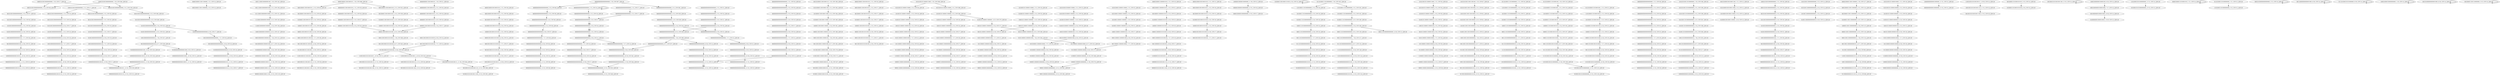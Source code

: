 digraph G {
    "01010010000000000000_4-24_COV:17_LEN:20" -> "10100100000000000001_5-25_COV:16_LEN:20";
    "00001000011001100000_1-21_COV:14_LEN:20" -> "00010000110011000000_2-22_COV:14_LEN:20";
    "00010000000100000100_7-26_COV:152_LEN:20" -> "00100000001000001000_8-27_COV:154_LEN:20";
    "00110010001011001001_8-28_COV:34_LEN:20" -> "01100100010110010011_9-29_COV:31_LEN:20";
    "00000000000000000000_2-22_COV:40_LEN:20" -> "00000000000000000000_3-23_COV:39_LEN:20";
    "00111000100000001000_2-21_COV:136_LEN:20" -> "01110001000000010000_3-22_COV:131_LEN:20";
    "00001100100011000010_6-25_COV:188_LEN:20" -> "00011001000110000100_7-26_COV:185_LEN:20";
    "10000110010010101001_5-25_COV:15_LEN:20" -> "00001100100101010010_6-26_COV:16_LEN:20";
    "10000110010001100001_5-24_COV:181_LEN:20" -> "00001100100011000010_6-25_COV:188_LEN:20";
    "00000000000000000000_6-26_COV:15_LEN:20" -> "00000000000000000000_7-27_COV:14_LEN:20";
    "10101001011000011000_1-20_COV:298_LEN:20" -> "01010010110000110000_2-21_COV:288_LEN:20";
    "10101001011000011000_1-20_COV:298_LEN:20" -> "01010010110000110000_2-22_COV:26_LEN:20";
    "00001000011000001010_1-21_COV:19_LEN:20" -> "00010000110000010101_2-22_COV:21_LEN:20";
    "00100001001000101010_3-23_COV:15_LEN:20" -> "01000010010001010100_4-24_COV:16_LEN:20";
    "00000100000100000000_12-31_COV:16_LEN:20" -> "00001000001000000000_13-32_COV:17_LEN:20";
    "01001000000000000010_6-26_COV:18_LEN:20" -> "10010000000000000100_7-27_COV:17_LEN:20";
    "01010010110000110000_2-21_COV:288_LEN:20" -> "10100101100001100000_3-22_COV:284_LEN:20";
    "01000011001000110100_4-24_COV:14_LEN:20" -> "01000011001000110100_4-24_COV:14_LEN:20";
    "00101100001100000100_6-25_COV:269_LEN:20" -> "01011000011000001000_7-26_COV:264_LEN:20";
    "00101001000000000000_3-23_COV:20_LEN:20" -> "01010010000000000000_4-24_COV:19_LEN:20";
    "10100100000000000000_5-24_COV:252_LEN:20" -> "01001000000000000001_6-25_COV:252_LEN:20";
    "10100100000000000000_5-24_COV:252_LEN:20" -> "01001000000000000000_6-26_COV:17_LEN:20";
    "10001110100000000000_5-25_COV:14_LEN:20" -> "00011101000000000001_6-26_COV:16_LEN:20";
    "01010000110010001100_2-21_COV:185_LEN:20" -> "10100001100100011000_3-22_COV:184_LEN:20";
    "01011000011000010000_7-27_COV:34_LEN:20" -> "10110000110000100000_8-28_COV:39_LEN:20";
    "00001010010000000000_1-20_COV:17_LEN:20" -> "00010100100000000000_2-21_COV:258_LEN:20";
    "00001010010000000000_1-20_COV:17_LEN:20" -> "00010100100000000000_2-22_COV:38_LEN:20";
    "00000000000000000000_4-23_COV:359_LEN:20" -> "00000000000000000000_5-24_COV:354_LEN:20";
    "10011001100100000000_7-26_COV:52_LEN:20" -> "00110011001000000000_8-27_COV:52_LEN:20";
    "00000000000000000000_8-28_COV:17_LEN:20" -> "00000000000000000000_9-29_COV:16_LEN:20";
    "00011101000000000001_6-26_COV:22_LEN:20" -> "00111010000000000010_7-27_COV:22_LEN:20";
    "10000000000000010010_10-29_COV:226_LEN:20" -> "00000000000000100101_11-30_COV:232_LEN:20";
    "01001000000000000010_6-26_COV:19_LEN:20" -> "10010000000000000100_7-27_COV:19_LEN:20";
    "10100010010100000000_12-31_COV:123_LEN:20" -> "01000100101000000000_13-32_COV:118_LEN:20";
    "00000000000000000000_2-22_COV:37_LEN:20" -> "00000000000000000000_3-23_COV:34_LEN:20";
    "00101100001100001000_6-26_COV:22_LEN:20" -> "01011000011000010000_7-27_COV:22_LEN:20";
    "10000110000000000000_11-31_COV:25_LEN:20" -> "00001100000000000000_12-32_COV:24_LEN:20";
    "00000000110010001010_1-21_COV:29_LEN:20" -> "00000001100100010101_2-22_COV:26_LEN:20";
    "01001101000000000001_6-25_COV:206_LEN:20" -> "10011010000000000010_7-26_COV:203_LEN:20";
    "00000000000000000000_3-23_COV:39_LEN:20" -> "00000000000000000000_4-24_COV:38_LEN:20";
    "00000000000000000000_3-22_COV:359_LEN:20" -> "00000000000000000000_4-23_COV:359_LEN:20";
    "00000000000000000000_9-29_COV:15_LEN:20" -> "00000000000000000000_10-30_COV:15_LEN:20";
    "11101000000000000101_9-28_COV:149_LEN:20" -> "11010000000000001010_10-29_COV:154_LEN:20";
    "00100100010101001001_8-28_COV:26_LEN:20" -> "01001000101010010011_9-29_COV:27_LEN:20";
    "00000000000000000000_10-30_COV:15_LEN:20" -> "00000000000000000000_11-31_COV:15_LEN:20";
    "01000000000000010010_9-29_COV:35_LEN:20" -> "10000000000000100101_10-30_COV:32_LEN:20";
    "01010010000000000000_4-23_COV:260_LEN:20" -> "10100100000000000000_5-24_COV:252_LEN:20";
    "10010001010100100110_11-31_COV:16_LEN:20" -> "00100010101001001100_12-32_COV:15_LEN:20";
    "01000111010000000000_4-24_COV:23_LEN:20" -> "10001110100000000000_5-25_COV:23_LEN:20";
    "00110000110000010000_7-27_COV:19_LEN:20" -> "01100001100000100000_9-28_COV:271_LEN:20";
    "10000000000000000101_10-30_COV:16_LEN:20" -> "00000000000000001011_11-31_COV:15_LEN:20";
    "10100110011001000000_5-24_COV:59_LEN:20" -> "01001100110010000000_6-25_COV:52_LEN:20";
    "01010000100100011000_2-22_COV:15_LEN:20" -> "10100001001000110000_3-23_COV:14_LEN:20";
    "00001100100010110010_6-26_COV:39_LEN:20" -> "00011001000101100100_7-27_COV:38_LEN:20";
    "01100100010110010011_9-29_COV:31_LEN:20" -> "11001000101100100111_10-30_COV:29_LEN:20";
    "10100001001000110000_3-23_COV:14_LEN:20" -> "01000010010001100001_4-24_COV:14_LEN:20";
    "00000000000000000000_5-24_COV:354_LEN:20" -> "00000000000000000000_6-25_COV:356_LEN:20";
    "00000000000000000000_5-24_COV:354_LEN:20" -> "00000000000000000000_6-26_COV:22_LEN:20";
    "10101010011001100100_1-20_COV:67_LEN:20" -> "01010100110011001000_2-21_COV:61_LEN:20";
    "01010010000000000000_4-24_COV:29_LEN:20" -> "10100100000000000001_5-25_COV:28_LEN:20";
    "00000000000000000000_4-24_COV:38_LEN:20" -> "00000000000000000000_5-25_COV:36_LEN:20";
    "10000100100010101001_5-25_COV:16_LEN:20" -> "00001001000101010010_6-26_COV:17_LEN:20";
    "00000000000000000000_10-30_COV:22_LEN:20" -> "00000000000000000000_11-31_COV:22_LEN:20";
    "00011101000000000000_6-25_COV:159_LEN:20" -> "00111010000000000001_7-26_COV:157_LEN:20";
    "01001011000011000001_4-23_COV:270_LEN:20" -> "10010110000110000010_5-24_COV:271_LEN:20";
    "00000000000000000000_8-28_COV:22_LEN:20" -> "00000000000000000000_9-29_COV:23_LEN:20";
    "11001000101100100111_10-30_COV:29_LEN:20" -> "10010001011001001110_11-31_COV:28_LEN:20";
    "00010100100000000000_2-22_COV:16_LEN:20" -> "00101001000000000000_3-23_COV:16_LEN:20";
    "11000011000001000000_10-29_COV:268_LEN:20" -> "10000110000010000000_11-30_COV:274_LEN:20";
    "10100001100000100000_8-28_COV:28_LEN:20" -> "01000011000001000000_9-29_COV:30_LEN:20";
    "10010000000000000100_7-27_COV:30_LEN:20" -> "00100000000000001001_8-28_COV:28_LEN:20";
    "10100110000000000001_5-25_COV:14_LEN:20" -> "01001100000000000010_6-26_COV:14_LEN:20";
    "10100000000000010101_11-30_COV:149_LEN:20" -> "01000000000000101010_12-31_COV:159_LEN:20";
    "00000000110010001010_2-21_COV:20_LEN:20" -> "00000001100100010101_3-22_COV:18_LEN:20";
    "00000000000000000000_1-21_COV:36_LEN:20" -> "00000000000000000000_2-22_COV:37_LEN:20";
    "10011000000000101101_11-30_COV:99_LEN:20" -> "00110000000001011011_12-31_COV:99_LEN:20";
    "01110001000000010000_3-22_COV:131_LEN:20" -> "11100010000000100000_4-23_COV:130_LEN:20";
    "00000000000000000000_10-30_COV:35_LEN:20" -> "00000000000000000000_11-31_COV:36_LEN:20";
    "00000000000000000000_1-21_COV:14_LEN:20" -> "00000000000000000000_2-22_COV:16_LEN:20";
    "01000010010001010100_4-24_COV:16_LEN:20" -> "10000100100010101001_5-25_COV:16_LEN:20";
    "00000001000001000111_11-30_COV:124_LEN:20" -> "00000010000010001110_12-31_COV:123_LEN:20";
    "00000000000001001011_11-31_COV:15_LEN:20" -> "00000000000010010110_12-32_COV:14_LEN:20";
    "00001101000100101000_6-26_COV:19_LEN:20" -> "00011010001001010000_7-27_COV:20_LEN:20";
    "01010100110011001000_2-21_COV:61_LEN:20" -> "10101001100110010000_3-22_COV:61_LEN:20";
    "10110000100000100000_8-28_COV:18_LEN:20" -> "01100001000001000000_9-29_COV:19_LEN:20";
    "01000011001000101010_4-23_COV:329_LEN:20" -> "10000110010001010100_5-24_COV:325_LEN:20";
    "10100101100001100000_3-22_COV:284_LEN:20" -> "01001011000011000001_4-23_COV:270_LEN:20";
    "10100101100001100000_3-22_COV:284_LEN:20" -> "01001011000011000000_4-24_COV:26_LEN:20";
    "00000000000000000000_8-28_COV:32_LEN:20" -> "00000000000000000000_9-29_COV:30_LEN:20";
    "01100100010101001001_9-28_COV:332_LEN:20" -> "11001000101010010011_10-30_COV:15_LEN:20";
    "01100100010101001001_9-28_COV:332_LEN:20" -> "11001000101010010011_10-29_COV:310_LEN:20";
    "00110010001010100100_8-27_COV:343_LEN:20" -> "01100100010101001001_9-28_COV:332_LEN:20";
    "01100001100000000000_9-29_COV:30_LEN:20" -> "11000011000000000000_10-30_COV:27_LEN:20";
    "00000000000000000000_2-22_COV:17_LEN:20" -> "00000000000000000000_3-23_COV:17_LEN:20";
    "10000000000001000000_11-31_COV:15_LEN:20" -> "00000000000010000000_12-32_COV:15_LEN:20";
    "00000000000000000000_5-25_COV:14_LEN:20" -> "00000000000000000000_6-26_COV:15_LEN:20";
    "11001001010100100111_10-30_COV:14_LEN:20" -> "10010010101001001110_11-31_COV:14_LEN:20";
    "00000000000000000000_9-29_COV:34_LEN:20" -> "00000000000000000000_10-30_COV:35_LEN:20";
    "00100001101000101010_3-23_COV:14_LEN:20" -> "01000011010001010100_4-24_COV:14_LEN:20";
    "10010110000110000100_5-25_COV:18_LEN:20" -> "00101100001100001000_6-26_COV:22_LEN:20";
    "01000000000000010010_9-29_COV:17_LEN:20" -> "10000000000000100101_10-30_COV:17_LEN:20";
    "00000000000000000000_9-29_COV:30_LEN:20" -> "00000000000000000000_10-30_COV:30_LEN:20";
    "00000000000000000000_1-21_COV:20_LEN:20" -> "00000000000000000000_2-22_COV:20_LEN:20";
    "00100010101001001100_12-32_COV:14_LEN:20" -> "00100010101001001100_12-32_COV:14_LEN:20";
    "10000100100010101001_5-25_COV:24_LEN:20" -> "00001001000101010010_6-26_COV:25_LEN:20";
    "00101000010010001100_1-21_COV:15_LEN:20" -> "01010000100100011000_2-22_COV:15_LEN:20";
    "00100011000010001010_12-31_COV:180_LEN:20" -> "01000110000100010100_13-32_COV:180_LEN:20";
    "00000000000000000000_11-31_COV:15_LEN:20" -> "00000000000000000000_12-32_COV:14_LEN:20";
    "01100001100001000000_9-29_COV:40_LEN:20" -> "11000011000010000000_10-30_COV:36_LEN:20";
    "10100101100001100001_3-23_COV:30_LEN:20" -> "01001011000011000010_4-24_COV:31_LEN:20";
    "10100100000000000001_5-25_COV:17_LEN:20" -> "01001000000000000010_6-26_COV:19_LEN:20";
    "01100001100000100000_9-29_COV:24_LEN:20" -> "11000011000001000000_10-30_COV:24_LEN:20";
    "00000010000010001110_12-31_COV:123_LEN:20" -> "00000100000100011100_13-32_COV:119_LEN:20";
    "10101001101000000000_3-22_COV:199_LEN:20" -> "01010011010000000000_4-23_COV:205_LEN:20";
    "01000010010001010100_4-24_COV:24_LEN:20" -> "10000100100010101001_5-25_COV:24_LEN:20";
    "10000110010001010100_5-24_COV:325_LEN:20" -> "00001100100010101001_6-25_COV:354_LEN:20";
    "00001000011001100000_1-20_COV:127_LEN:20" -> "00010000110011000000_2-21_COV:114_LEN:20";
    "01001000000000000010_6-26_COV:31_LEN:20" -> "10010000000000000100_7-27_COV:30_LEN:20";
    "01000000010000010001_9-28_COV:139_LEN:20" -> "10000000100000100011_10-29_COV:134_LEN:20";
    "00010000100100010101_2-22_COV:26_LEN:20" -> "00100001001000101010_3-23_COV:25_LEN:20";
    "10001011000011000001_3-23_COV:19_LEN:20" -> "00010110000110000010_4-24_COV:19_LEN:20";
    "00000000000000000000_1-21_COV:21_LEN:20" -> "00000000000000000000_2-22_COV:24_LEN:20";
    "10000010101001001110_11-31_COV:17_LEN:20" -> "00000101010010011100_12-32_COV:16_LEN:20";
    "00000000000000000000_8-27_COV:337_LEN:20" -> "00000000000000000000_9-28_COV:343_LEN:20";
    "00000000000000000000_11-30_COV:344_LEN:20" -> "00000000000000000000_12-31_COV:355_LEN:20";
    "10001010010000000000_1-21_COV:17_LEN:20" -> "00010100100000000000_2-22_COV:20_LEN:20";
    "11000001010100100111_10-30_COV:14_LEN:20" -> "10000010101001001110_11-31_COV:17_LEN:20";
    "01000000000000010010_9-29_COV:27_LEN:20" -> "10000000000000100101_10-30_COV:23_LEN:20";
    "00000000000000000000_6-25_COV:356_LEN:20" -> "00000000000000000000_7-26_COV:346_LEN:20";
    "10110000110000000000_8-28_COV:27_LEN:20" -> "01100001100000000000_9-29_COV:30_LEN:20";
    "01101000000000001000_9-28_COV:217_LEN:20" -> "11010000000000010000_10-29_COV:212_LEN:20";
    "10010000000000000000_7-27_COV:16_LEN:20" -> "00100000000000000001_8-28_COV:18_LEN:20";
    "10001000000010000100_6-26_COV:14_LEN:20" -> "00010000000100001000_7-27_COV:14_LEN:20";
    "00011101000100101000_7-26_COV:107_LEN:20" -> "00111010001001010000_8-27_COV:109_LEN:20";
    "01010011010000000000_4-23_COV:205_LEN:20" -> "10100110100000000000_5-24_COV:198_LEN:20";
    "10100000000000101010_11-31_COV:18_LEN:20" -> "01000000000001010101_12-32_COV:18_LEN:20";
    "10010100001100000100_5-25_COV:28_LEN:20" -> "00101000011000001000_6-26_COV:32_LEN:20";
    "00101001000000000000_3-23_COV:16_LEN:20" -> "01010010000000000000_4-24_COV:17_LEN:20";
    "10000000000000100101_10-30_COV:16_LEN:20" -> "00000000000001001011_11-31_COV:15_LEN:20";
    "00010010001010100100_7-27_COV:27_LEN:20" -> "00100100010101001001_8-28_COV:26_LEN:20";
    "01110100010010100000_9-28_COV:108_LEN:20" -> "11101000100101000000_10-29_COV:105_LEN:20";
    "00000000000001001011_12-31_COV:229_LEN:20" -> "00000000000010010110_13-32_COV:215_LEN:20";
    "01000011000001010100_4-24_COV:23_LEN:20" -> "10000110000010101001_5-25_COV:20_LEN:20";
    "11000100000001000001_5-24_COV:136_LEN:20" -> "10001000000010000010_6-25_COV:147_LEN:20";
    "10100011101000000000_3-23_COV:18_LEN:20" -> "01000111010000000000_4-24_COV:18_LEN:20";
    "00000000000000000000_11-31_COV:29_LEN:20" -> "00000000000000000000_12-32_COV:28_LEN:20";
    "00100001100000101010_3-23_COV:23_LEN:20" -> "01000011000001010100_4-24_COV:23_LEN:20";
    "10001010010000000000_1-21_COV:28_LEN:20" -> "00010100100000000000_2-22_COV:29_LEN:20";
    "11000011000010000000_10-30_COV:27_LEN:20" -> "10000110000100000000_11-31_COV:29_LEN:20";
    "11010001010100000000_11-31_COV:14_LEN:20" -> "10100010101000000000_12-32_COV:15_LEN:20";
    "10000110000100000000_11-31_COV:29_LEN:20" -> "00001100001000000000_12-32_COV:28_LEN:20";
    "00001100100010101001_6-25_COV:354_LEN:20" -> "00011001000101010010_7-26_COV:348_LEN:20";
    "00000000000000000000_3-23_COV:19_LEN:20" -> "00000000000000000000_4-24_COV:19_LEN:20";
    "00100001100110000000_3-22_COV:112_LEN:20" -> "01000011001100000000_4-23_COV:113_LEN:20";
    "11101000100101000000_10-29_COV:105_LEN:20" -> "11010001001010000000_11-30_COV:106_LEN:20";
    "00100000000000001001_8-28_COV:18_LEN:20" -> "01000000000000010010_9-29_COV:17_LEN:20";
    "11010001110100000000_2-22_COV:20_LEN:20" -> "10100011101000000000_3-23_COV:21_LEN:20";
    "00000110010001010100_5-24_COV:17_LEN:20" -> "00001100100010101001_6-25_COV:354_LEN:20";
    "01100100011000010001_9-28_COV:178_LEN:20" -> "11001000110000100010_10-29_COV:175_LEN:20";
    "00000000000000000000_6-26_COV:16_LEN:20" -> "00000000000000000000_7-27_COV:15_LEN:20";
    "10010001010100100111_10-30_COV:23_LEN:20" -> "00100010101001001110_12-31_COV:306_LEN:20";
    "01000011001000110000_4-23_COV:190_LEN:20" -> "10000110010001100001_5-24_COV:181_LEN:20";
    "11010001001010000000_11-30_COV:106_LEN:20" -> "10100010010100000000_12-31_COV:123_LEN:20";
    "00001100000100000000_12-31_COV:301_LEN:20" -> "00011000001000000000_13-32_COV:285_LEN:20";
    "01010100110100000000_2-21_COV:199_LEN:20" -> "10101001101000000000_3-22_COV:199_LEN:20";
    "00010100100000000000_2-22_COV:29_LEN:20" -> "00101001000000000000_3-23_COV:29_LEN:20";
    "00000000000000000000_2-22_COV:16_LEN:20" -> "00000000000000000000_3-23_COV:17_LEN:20";
    "11001100100000000010_10-29_COV:49_LEN:20" -> "10011001000000000101_11-30_COV:48_LEN:20";
    "00101001000000000000_3-23_COV:37_LEN:20" -> "01010010000000000000_4-24_COV:34_LEN:20";
    "00110010001100001000_8-27_COV:185_LEN:20" -> "01100100011000010001_9-28_COV:178_LEN:20";
    "01110100000000000101_8-28_COV:19_LEN:20" -> "11101000000000001010_9-29_COV:19_LEN:20";
    "00000000000000000000_7-27_COV:36_LEN:20" -> "00000000000000000000_8-28_COV:36_LEN:20";
    "00010000110011000000_2-21_COV:114_LEN:20" -> "00100001100110000000_3-22_COV:112_LEN:20";
    "11010001110100000000_2-22_COV:18_LEN:20" -> "10100011101000000000_3-23_COV:18_LEN:20";
    "00001100110000000001_6-25_COV:118_LEN:20" -> "00011001100000000010_7-26_COV:114_LEN:20";
    "01100001100001000000_9-29_COV:29_LEN:20" -> "11000011000010000000_10-30_COV:27_LEN:20";
    "00100000001000001000_8-27_COV:154_LEN:20" -> "01000000010000010001_9-28_COV:139_LEN:20";
    "10101010011010000000_1-20_COV:196_LEN:20" -> "01010100110100000000_2-21_COV:199_LEN:20";
    "00000000011001000101_1-20_COV:21_LEN:20" -> "00000000110010001010_2-21_COV:20_LEN:20";
    "10100100000000000001_5-25_COV:28_LEN:20" -> "01001000000000000010_6-26_COV:31_LEN:20";
    "00001000011010001010_1-21_COV:14_LEN:20" -> "00001000011010001010_1-21_COV:14_LEN:20";
    "00000000000000000000_10-30_COV:14_LEN:20" -> "00000000000000000000_11-31_COV:15_LEN:20";
    "10010000000000000100_7-27_COV:19_LEN:20" -> "00100000000000001001_8-28_COV:18_LEN:20";
    "00110100010010100000_8-28_COV:20_LEN:20" -> "01101000100101000000_9-29_COV:19_LEN:20";
    "00000000000000000000_8-28_COV:14_LEN:20" -> "00000000000000000000_9-29_COV:14_LEN:20";
    "00000000000000000000_5-25_COV:14_LEN:20" -> "00000000000000000000_6-26_COV:15_LEN:20";
    "00000000000000000000_1-20_COV:397_LEN:20" -> "00000000000000000000_2-22_COV:40_LEN:20";
    "00000000000000000000_1-20_COV:397_LEN:20" -> "00000000000000000000_2-21_COV:361_LEN:20";
    "00101100001100001000_6-26_COV:35_LEN:20" -> "01011000011000010000_7-27_COV:34_LEN:20";
    "10100000000000101010_11-31_COV:16_LEN:20" -> "01000000000001010101_12-32_COV:21_LEN:20";
    "00100001100100101010_3-23_COV:17_LEN:20" -> "01000011001001010100_4-24_COV:17_LEN:20";
    "00000000000000000000_2-21_COV:361_LEN:20" -> "00000000000000000000_3-22_COV:359_LEN:20";
    "00000000000000000000_11-31_COV:15_LEN:20" -> "00000000000000000000_12-32_COV:14_LEN:20";
    "10001100001100000100_5-25_COV:17_LEN:20" -> "00011000011000001000_6-26_COV:18_LEN:20";
    "01001010000110000010_4-24_COV:29_LEN:20" -> "10010100001100000100_5-25_COV:28_LEN:20";
    "00101100001100000000_6-26_COV:27_LEN:20" -> "01011000011000000000_7-27_COV:26_LEN:20";
    "01010010000000000000_4-24_COV:34_LEN:20" -> "10100100000000000001_5-25_COV:30_LEN:20";
    "00000001100100010101_3-22_COV:18_LEN:20" -> "00000011001000101010_4-23_COV:18_LEN:20";
    "01011000011000001000_7-26_COV:264_LEN:20" -> "10110000110000010000_8-27_COV:253_LEN:20";
    "00010000110000010101_2-22_COV:21_LEN:20" -> "00100001100000101010_3-23_COV:23_LEN:20";
    "00001100000101010010_6-26_COV:23_LEN:20" -> "00011000001010100100_7-27_COV:19_LEN:20";
    "00000000000000000000_2-22_COV:24_LEN:20" -> "00000000000000000000_3-23_COV:21_LEN:20";
    "11001000101010010011_10-30_COV:15_LEN:20" -> "10010001010100100110_11-31_COV:16_LEN:20";
    "01001000000000000010_6-26_COV:35_LEN:20" -> "10010000000000000100_7-27_COV:34_LEN:20";
    "00000000000000000000_5-25_COV:36_LEN:20" -> "00000000000000000000_6-26_COV:37_LEN:20";
    "01010010110000100000_2-22_COV:20_LEN:20" -> "10100101100001000001_3-23_COV:20_LEN:20";
    "00111010000000000010_7-27_COV:16_LEN:20" -> "01110100000000000101_8-28_COV:16_LEN:20";
    "01100001000001000000_9-29_COV:19_LEN:20" -> "11000010000010000000_10-30_COV:19_LEN:20";
    "00000000000000000000_6-26_COV:37_LEN:20" -> "00000000000000000000_7-27_COV:36_LEN:20";
    "00000000000000000000_6-26_COV:15_LEN:20" -> "00000000000000000000_7-27_COV:16_LEN:20";
    "10000000000000100101_10-30_COV:17_LEN:20" -> "00000000000001001011_12-31_COV:229_LEN:20";
    "00100010101001001110_12-31_COV:306_LEN:20" -> "01000101010010011100_13-32_COV:291_LEN:20";
    "00000000000000000000_3-23_COV:34_LEN:20" -> "00000000000000000000_4-24_COV:35_LEN:20";
    "01110100000000000101_8-28_COV:16_LEN:20" -> "11101000000000001010_9-29_COV:16_LEN:20";
    "10100011000011000001_3-23_COV:20_LEN:20" -> "01000110000110000010_4-24_COV:21_LEN:20";
    "00000000000000000000_10-29_COV:341_LEN:20" -> "00000000000000000000_11-30_COV:344_LEN:20";
    "01000000000000001000_9-29_COV:15_LEN:20" -> "10000000000000010001_10-30_COV:15_LEN:20";
    "11010000110100010010_2-22_COV:20_LEN:20" -> "10100001101000100101_3-23_COV:22_LEN:20";
    "00000000000000000000_11-31_COV:22_LEN:20" -> "00000000000000000000_12-32_COV:23_LEN:20";
    "01001011000011000010_4-24_COV:23_LEN:20" -> "10010110000110000100_5-25_COV:18_LEN:20";
    "00000000000000000000_7-27_COV:16_LEN:20" -> "00000000000000000000_8-28_COV:17_LEN:20";
    "10100100000000000001_5-25_COV:30_LEN:20" -> "01001000000000000010_6-26_COV:35_LEN:20";
    "10011010000000000010_7-26_COV:203_LEN:20" -> "00110100000000000100_8-27_COV:209_LEN:20";
    "00000011001000101010_3-23_COV:27_LEN:20" -> "00000110010001010100_4-24_COV:26_LEN:20";
    "10100110100000000000_5-24_COV:198_LEN:20" -> "01001101000000000001_6-25_COV:206_LEN:20";
    "11010000000000010000_10-29_COV:212_LEN:20" -> "10100000000000100000_11-30_COV:215_LEN:20";
    "01110100000000000010_8-27_COV:155_LEN:20" -> "11101000000000000101_9-28_COV:149_LEN:20";
    "10010001100001000101_11-30_COV:167_LEN:20" -> "00100011000010001010_12-31_COV:180_LEN:20";
    "11000011000000000000_10-30_COV:27_LEN:20" -> "10000110000000000000_11-31_COV:25_LEN:20";
    "01000000000000010010_9-29_COV:16_LEN:20" -> "10000000000000100101_10-30_COV:16_LEN:20";
    "00001000010010001010_1-21_COV:15_LEN:20" -> "00010000100100010101_2-22_COV:16_LEN:20";
    "01100000101010010011_9-29_COV:16_LEN:20" -> "11000001010100100111_10-30_COV:14_LEN:20";
    "00011000011000001000_6-26_COV:18_LEN:20" -> "00110000110000010000_7-27_COV:19_LEN:20";
    "00011101000000000001_6-26_COV:16_LEN:20" -> "00111010000000000010_7-27_COV:16_LEN:20";
    "01000101100001100000_2-22_COV:20_LEN:20" -> "10001011000011000001_3-23_COV:19_LEN:20";
    "11000011000001000000_10-30_COV:24_LEN:20" -> "10000110000010000000_11-31_COV:25_LEN:20";
    "01000111010000000000_4-24_COV:18_LEN:20" -> "10001110100000000000_5-25_COV:14_LEN:20";
    "00000000000000000000_3-23_COV:21_LEN:20" -> "00000000000000000000_4-24_COV:20_LEN:20";
    "11010000000000010101_10-30_COV:17_LEN:20" -> "10100000000000101010_11-31_COV:18_LEN:20";
    "10000100000100000000_11-31_COV:19_LEN:20" -> "00001000001000000000_12-32_COV:20_LEN:20";
    "10001010010000000000_1-20_COV:284_LEN:20" -> "00010100100000000000_2-21_COV:258_LEN:20";
    "10001010010000000000_1-20_COV:284_LEN:20" -> "00010100100000000000_2-22_COV:38_LEN:20";
    "10000110000100000000_11-31_COV:37_LEN:20" -> "00001100001000000000_12-32_COV:36_LEN:20";
    "00000000000000100101_11-30_COV:232_LEN:20" -> "00000000000001001011_12-31_COV:229_LEN:20";
    "01101000100101000000_9-29_COV:19_LEN:20" -> "11010001001010000000_10-30_COV:18_LEN:20";
    "10001010010000000000_1-21_COV:17_LEN:20" -> "00010100100000000000_2-22_COV:16_LEN:20";
    "10001000000010000010_6-25_COV:147_LEN:20" -> "00010000000100000100_7-26_COV:152_LEN:20";
    "01001100110010000000_6-25_COV:52_LEN:20" -> "10011001100100000000_7-26_COV:52_LEN:20";
    "00000000000000000000_4-24_COV:16_LEN:20" -> "00000000000000000000_5-25_COV:14_LEN:20";
    "11100010000000100000_4-23_COV:130_LEN:20" -> "11000100000001000001_5-24_COV:136_LEN:20";
    "10100010110000110000_1-21_COV:18_LEN:20" -> "01000101100001100000_2-22_COV:20_LEN:20";
    "00001000010010001010_1-21_COV:28_LEN:20" -> "00010000100100010101_2-22_COV:26_LEN:20";
    "01101000110100000000_1-21_COV:15_LEN:20" -> "11010001101000000000_2-22_COV:15_LEN:20";
    "10100001100100011000_3-22_COV:184_LEN:20" -> "01000011001000110000_4-23_COV:190_LEN:20";
    "00100000001000010001_8-28_COV:14_LEN:20" -> "01000000010000100011_9-29_COV:14_LEN:20";
    "01000000000000101010_12-31_COV:159_LEN:20" -> "10000000000001010101_13-32_COV:154_LEN:20";
    "01011000011000000000_7-27_COV:26_LEN:20" -> "10110000110000000000_8-28_COV:27_LEN:20";
    "01010011000000000000_4-24_COV:14_LEN:20" -> "10100110000000000001_5-25_COV:14_LEN:20";
    "10001110100000000000_5-25_COV:23_LEN:20" -> "00011101000000000001_6-26_COV:22_LEN:20";
    "00000000000000001011_11-31_COV:15_LEN:20" -> "00000000000000010110_12-32_COV:17_LEN:20";
    "10011001000000000101_11-30_COV:48_LEN:20" -> "00110010000000001010_12-31_COV:54_LEN:20";
    "11000011000010000000_10-30_COV:36_LEN:20" -> "10000110000100000000_11-31_COV:37_LEN:20";
    "00010000000100001000_7-27_COV:14_LEN:20" -> "00100000001000010001_8-28_COV:14_LEN:20";
    "00000000000000000000_12-31_COV:355_LEN:20" -> "00000000000000000000_13-32_COV:340_LEN:20";
    "00000000000000000000_3-23_COV:17_LEN:20" -> "00000000000000000000_4-24_COV:16_LEN:20";
    "01011000010000010000_7-27_COV:18_LEN:20" -> "10110000100000100000_8-28_COV:18_LEN:20";
    "10100001110100010010_3-22_COV:114_LEN:20" -> "01000011101000100101_4-23_COV:107_LEN:20";
    "10101001100000000000_3-23_COV:14_LEN:20" -> "01010011000000000000_4-24_COV:14_LEN:20";
    "00000001100100010101_2-22_COV:26_LEN:20" -> "00000011001000101010_3-23_COV:27_LEN:20";
    "10000110000010000000_10-30_COV:29_LEN:20" -> "00001100000100000000_12-31_COV:301_LEN:20";
    "00000000000000000000_10-30_COV:30_LEN:20" -> "00000000000000000000_11-31_COV:29_LEN:20";
    "01001000000000000001_6-25_COV:252_LEN:20" -> "10010000000000000010_7-26_COV:247_LEN:20";
    "10010110000110000100_5-25_COV:28_LEN:20" -> "00101100001100001000_6-26_COV:35_LEN:20";
    "00001001000101010010_6-26_COV:25_LEN:20" -> "00010010001010100100_7-27_COV:27_LEN:20";
    "00000000000000000000_9-29_COV:14_LEN:20" -> "00000000000000000000_10-30_COV:14_LEN:20";
    "00011001100000000010_7-26_COV:114_LEN:20" -> "00110011000000000101_8-27_COV:105_LEN:20";
    "00000000000000000000_4-24_COV:20_LEN:20" -> "00000000000000000000_6-25_COV:356_LEN:20";
    "00000000000000000000_4-24_COV:20_LEN:20" -> "00000000000000000000_6-26_COV:22_LEN:20";
    "00000000000000000000_11-31_COV:36_LEN:20" -> "00000000000000000000_12-32_COV:36_LEN:20";
    "10000110100010010100_5-25_COV:22_LEN:20" -> "00001101000100101000_6-26_COV:19_LEN:20";
    "10001110100000000000_5-24_COV:160_LEN:20" -> "00011101000000000000_6-25_COV:159_LEN:20";
    "10001110100000000000_5-24_COV:160_LEN:20" -> "00011101000000000001_6-26_COV:15_LEN:20";
    "00110010001010100100_7-27_COV:14_LEN:20" -> "01100100010101001001_9-28_COV:332_LEN:20";
    "10110000110000100000_8-28_COV:26_LEN:20" -> "01100001100001000000_9-29_COV:29_LEN:20";
    "00101100001100000100_6-26_COV:22_LEN:20" -> "01011000011000001000_7-27_COV:21_LEN:20";
    "00010000110010001010_2-21_COV:355_LEN:20" -> "00100001100100010101_3-22_COV:339_LEN:20";
    "00000000000000000000_7-27_COV:14_LEN:20" -> "00000000000000000000_9-28_COV:343_LEN:20";
    "00010100000000000000_2-22_COV:14_LEN:20" -> "00010100000000000000_2-22_COV:14_LEN:20";
    "11010000000000010101_10-30_COV:16_LEN:20" -> "10100000000000101010_11-31_COV:16_LEN:20";
    "00011001000110000100_7-26_COV:185_LEN:20" -> "00110010001100001000_8-27_COV:185_LEN:20";
    "11001100000000010110_10-29_COV:93_LEN:20" -> "10011000000000101101_11-30_COV:99_LEN:20";
    "01001011000010000010_4-24_COV:19_LEN:20" -> "10010110000100000100_5-25_COV:15_LEN:20";
    "00100000000000000001_8-28_COV:18_LEN:20" -> "01000000000000000010_9-29_COV:18_LEN:20";
    "10000000100000100011_10-29_COV:134_LEN:20" -> "00000001000001000111_11-30_COV:124_LEN:20";
    "01001000000000000000_6-26_COV:17_LEN:20" -> "10010000000000000000_7-27_COV:16_LEN:20";
    "00000000000000000000_3-23_COV:17_LEN:20" -> "00000000000000000000_4-24_COV:16_LEN:20";
    "00101000011000001000_6-26_COV:32_LEN:20" -> "01010000110000010000_7-27_COV:30_LEN:20";
    "01010011001100100000_4-23_COV:61_LEN:20" -> "10100110011001000000_5-24_COV:59_LEN:20";
    "00000000000000000000_7-26_COV:346_LEN:20" -> "00000000000000000000_8-27_COV:337_LEN:20";
    "00000000000000000000_7-26_COV:346_LEN:20" -> "00000000000000000000_8-28_COV:14_LEN:20";
    "00000000000000000000_1-21_COV:17_LEN:20" -> "00000000000000000000_2-22_COV:17_LEN:20";
    "00010110000110000010_4-24_COV:19_LEN:20" -> "00101100001100000100_6-25_COV:269_LEN:20";
    "00010110000110000010_4-24_COV:19_LEN:20" -> "00101100001100000100_6-26_COV:22_LEN:20";
    "10010000000000000010_7-26_COV:247_LEN:20" -> "00100000000000000100_8-27_COV:249_LEN:20";
    "00000000000000000000_4-24_COV:16_LEN:20" -> "00000000000000000000_5-25_COV:14_LEN:20";
    "00110000000000001000_8-28_COV:14_LEN:20" -> "00110000000000001000_8-28_COV:14_LEN:20";
    "10010001010100100111_11-30_COV:284_LEN:20" -> "00100010101001001110_12-31_COV:306_LEN:20";
    "00011001001010100100_7-27_COV:17_LEN:20" -> "00110010010101001001_8-28_COV:16_LEN:20";
    "00001001000101010010_6-26_COV:17_LEN:20" -> "00010010001010100100_7-27_COV:17_LEN:20";
    "10100101100001000001_3-23_COV:20_LEN:20" -> "01001011000010000010_4-24_COV:19_LEN:20";
    "00100001001000101010_3-23_COV:25_LEN:20" -> "01000010010001010100_4-24_COV:24_LEN:20";
    "00010100100000000000_2-21_COV:258_LEN:20" -> "00101001000000000000_3-22_COV:260_LEN:20";
    "10010110000110000010_5-24_COV:271_LEN:20" -> "00101100001100000100_6-25_COV:269_LEN:20";
    "10010110000110000010_5-24_COV:271_LEN:20" -> "00101100001100000100_6-26_COV:22_LEN:20";
    "11001000101010010011_10-29_COV:310_LEN:20" -> "10010001010100100111_11-30_COV:284_LEN:20";
    "11001000101010010011_10-29_COV:310_LEN:20" -> "10010001010100100110_11-31_COV:28_LEN:20";
    "01000011000001000000_9-29_COV:30_LEN:20" -> "10000110000010000000_10-30_COV:29_LEN:20";
    "00111010001001010000_8-27_COV:109_LEN:20" -> "01110100010010100000_9-28_COV:108_LEN:20";
    "10010110000100000100_5-25_COV:15_LEN:20" -> "00101100001000001000_6-26_COV:18_LEN:20";
    "10101001011000011000_1-21_COV:34_LEN:20" -> "01010010110000110000_2-22_COV:34_LEN:20";
    "00100000000000001001_8-28_COV:32_LEN:20" -> "01000000000000010010_9-29_COV:35_LEN:20";
    "00000000000000000000_9-28_COV:343_LEN:20" -> "00000000000000000000_10-29_COV:341_LEN:20";
    "01110100010101000000_9-29_COV:14_LEN:20" -> "01110100010101000000_9-29_COV:14_LEN:20";
    "00110000010101001001_8-28_COV:17_LEN:20" -> "01100000101010010011_9-29_COV:16_LEN:20";
    "01000000000000001001_9-28_COV:228_LEN:20" -> "10000000000000010010_10-29_COV:226_LEN:20";
    "00010000110010010101_2-22_COV:17_LEN:20" -> "00100001100100101010_3-23_COV:17_LEN:20";
    "00101001000000000000_3-22_COV:260_LEN:20" -> "01010010000000000000_4-23_COV:260_LEN:20";
    "10100011101000000000_3-22_COV:161_LEN:20" -> "01000111010000000000_4-23_COV:160_LEN:20";
    "00000011001000101010_4-23_COV:18_LEN:20" -> "00000110010001010100_5-24_COV:17_LEN:20";
    "11101000000000001010_9-29_COV:16_LEN:20" -> "11010000000000010101_10-30_COV:16_LEN:20";
    "00110011001000000000_8-27_COV:52_LEN:20" -> "01100110010000000001_9-28_COV:48_LEN:20";
    "00000000000001001011_11-31_COV:24_LEN:20" -> "00000000000010010110_12-32_COV:25_LEN:20";
    "01101000011010001001_1-21_COV:21_LEN:20" -> "11010000110100010010_2-22_COV:20_LEN:20";
    "01000011001001010100_4-24_COV:17_LEN:20" -> "10000110010010101001_5-25_COV:15_LEN:20";
    "10000000000000100101_10-30_COV:32_LEN:20" -> "00000000000001001011_11-31_COV:23_LEN:20";
    "00010100100000000000_2-22_COV:20_LEN:20" -> "00101001000000000000_3-23_COV:20_LEN:20";
    "01001011000011000000_4-24_COV:26_LEN:20" -> "10010110000110000000_5-25_COV:24_LEN:20";
    "01010000110000010000_7-27_COV:30_LEN:20" -> "10100001100000100000_8-28_COV:28_LEN:20";
    "01101000011101000100_1-20_COV:119_LEN:20" -> "11010000111010001001_2-21_COV:110_LEN:20";
    "10001000010000000000_1-20_COV:14_LEN:20" -> "10001000010000000000_1-20_COV:14_LEN:20";
    "11010001001010000000_10-30_COV:18_LEN:20" -> "10100010010100000000_12-31_COV:123_LEN:20";
    "00000000000000000000_8-28_COV:36_LEN:20" -> "00000000000000000000_9-29_COV:34_LEN:20";
    "00110011000000000101_8-27_COV:105_LEN:20" -> "01100110000000001011_9-28_COV:99_LEN:20";
    "00100000000000001001_8-28_COV:16_LEN:20" -> "01000000000000010010_9-29_COV:16_LEN:20";
    "01100110000000001011_9-28_COV:99_LEN:20" -> "11001100000000010110_10-29_COV:93_LEN:20";
    "00011010001001010000_7-27_COV:20_LEN:20" -> "00110100010010100000_8-28_COV:20_LEN:20";
    "10100011101000000000_3-23_COV:21_LEN:20" -> "01000111010000000000_4-24_COV:23_LEN:20";
    "00010000100100010101_2-22_COV:16_LEN:20" -> "00100001001000101010_3-23_COV:15_LEN:20";
    "10011100010000000100_1-20_COV:145_LEN:20" -> "00111000100000001000_2-21_COV:136_LEN:20";
    "10000010000010000000_11-30_COV:15_LEN:20" -> "00000100000100000000_12-31_COV:16_LEN:20";
    "00000000000000000000_1-21_COV:14_LEN:20" -> "00000000000000000000_1-21_COV:14_LEN:20";
    "00000000000000000000_7-27_COV:29_LEN:20" -> "00000000000000000000_8-28_COV:32_LEN:20";
    "10000111010001001010_5-24_COV:105_LEN:20" -> "00001110100010010100_6-25_COV:107_LEN:20";
    "10110000110000010000_8-28_COV:21_LEN:20" -> "01100001100000100000_9-29_COV:24_LEN:20";
    "01100001100000100000_9-28_COV:271_LEN:20" -> "11000011000001000000_10-29_COV:268_LEN:20";
    "10000110010001011001_5-25_COV:39_LEN:20" -> "00001100100010110010_6-26_COV:39_LEN:20";
    "00011001000101010010_6-26_COV:14_LEN:20" -> "00110010001010100100_7-27_COV:14_LEN:20";
    "01000011001100000000_4-23_COV:113_LEN:20" -> "10000110011000000000_5-24_COV:113_LEN:20";
    "10010001011001001110_11-31_COV:28_LEN:20" -> "00100010110010011100_12-32_COV:28_LEN:20";
    "11010001110100000000_2-21_COV:161_LEN:20" -> "10100011101000000000_3-22_COV:161_LEN:20";
    "00000000000001001011_11-31_COV:23_LEN:20" -> "00000000000010010110_12-32_COV:23_LEN:20";
    "01010010110000110000_2-22_COV:26_LEN:20" -> "10100101100001100001_3-23_COV:26_LEN:20";
    "10100001101000100101_3-23_COV:22_LEN:20" -> "01000011010001001010_4-24_COV:22_LEN:20";
    "01000110000110000010_4-24_COV:21_LEN:20" -> "10001100001100000100_5-25_COV:17_LEN:20";
    "00011000001010100100_7-27_COV:19_LEN:20" -> "00110000010101001001_8-28_COV:17_LEN:20";
    "10010001010100100110_11-31_COV:28_LEN:20" -> "00100010101001001100_12-32_COV:28_LEN:20";
    "00000000000000000000_4-24_COV:19_LEN:20" -> "00000000000000000000_5-25_COV:17_LEN:20";
    "01000011101000100101_4-23_COV:107_LEN:20" -> "10000111010001001010_5-24_COV:105_LEN:20";
    "00101000000000001000_8-28_COV:14_LEN:20" -> "00101000000000001000_8-28_COV:14_LEN:20";
    "01011000011000001000_7-27_COV:21_LEN:20" -> "10110000110000010000_8-28_COV:21_LEN:20";
    "10110000110000010000_8-27_COV:253_LEN:20" -> "01100001100000100000_9-28_COV:271_LEN:20";
    "00001110100010010100_6-25_COV:107_LEN:20" -> "00011101000100101000_7-26_COV:107_LEN:20";
    "00000000000000000000_9-29_COV:23_LEN:20" -> "00000000000000000000_10-30_COV:22_LEN:20";
    "00001000011001001010_1-21_COV:16_LEN:20" -> "00010000110010010101_2-22_COV:17_LEN:20";
    "10101001010000110000_1-21_COV:23_LEN:20" -> "01010010100001100000_2-22_COV:28_LEN:20";
    "00001100100101010010_6-26_COV:16_LEN:20" -> "00011001001010100100_7-27_COV:17_LEN:20";
    "00100001100100010101_3-22_COV:339_LEN:20" -> "01000011001000101010_4-23_COV:329_LEN:20";
    "10000110011000000000_5-24_COV:113_LEN:20" -> "00001100110000000001_6-25_COV:118_LEN:20";
    "00000000000000000000_4-24_COV:35_LEN:20" -> "00000000000000000000_5-25_COV:32_LEN:20";
    "01010010000000000000_4-24_COV:19_LEN:20" -> "10100100000000000001_5-25_COV:17_LEN:20";
    "01001000101010010011_9-29_COV:27_LEN:20" -> "10010001010100100111_10-30_COV:23_LEN:20";
    "01101000111010000000_1-20_COV:182_LEN:20" -> "11010001110100000000_2-22_COV:18_LEN:20";
    "01101000111010000000_1-20_COV:182_LEN:20" -> "11010001110100000000_2-21_COV:161_LEN:20";
    "10010110000110000000_5-25_COV:24_LEN:20" -> "00101100001100000000_6-26_COV:27_LEN:20";
    "11101000000000001010_9-29_COV:19_LEN:20" -> "11010000000000010101_10-30_COV:17_LEN:20";
    "01011000011000010000_7-27_COV:22_LEN:20" -> "10110000110000100000_8-28_COV:26_LEN:20";
    "10000110000010101001_5-25_COV:20_LEN:20" -> "00001100000101010010_6-26_COV:23_LEN:20";
    "01000111010000000000_4-23_COV:160_LEN:20" -> "10001110100000000000_5-24_COV:160_LEN:20";
    "10010000000000000100_7-27_COV:17_LEN:20" -> "00100000000000001001_8-28_COV:16_LEN:20";
    "00110000000001011011_12-31_COV:99_LEN:20" -> "01100000000010110110_13-32_COV:88_LEN:20";
    "00000000000000000000_5-25_COV:32_LEN:20" -> "00000000000000000000_6-26_COV:33_LEN:20";
    "00100000000000000100_8-27_COV:249_LEN:20" -> "01000000000000001000_9-29_COV:15_LEN:20";
    "00100000000000000100_8-27_COV:249_LEN:20" -> "01000000000000001001_9-28_COV:228_LEN:20";
    "00000000000000000000_5-25_COV:17_LEN:20" -> "00000000000000000000_6-26_COV:16_LEN:20";
    "00110100000000000100_8-27_COV:209_LEN:20" -> "01101000000000001000_9-28_COV:217_LEN:20";
    "10110000110000100000_8-28_COV:39_LEN:20" -> "01100001100001000000_9-29_COV:40_LEN:20";
    "10100101000011000001_3-23_COV:25_LEN:20" -> "01001010000110000010_4-24_COV:29_LEN:20";
    "10000000000000010001_10-30_COV:15_LEN:20" -> "00000000000000100011_11-31_COV:14_LEN:20";
    "00000000000000000000_8-28_COV:15_LEN:20" -> "00000000000000000000_9-29_COV:15_LEN:20";
    "00000000000000000000_2-22_COV:20_LEN:20" -> "00000000000000000000_3-23_COV:19_LEN:20";
    "11001000110000100010_10-29_COV:175_LEN:20" -> "10010001100001000101_11-30_COV:167_LEN:20";
    "00101100001000001000_6-26_COV:18_LEN:20" -> "01011000010000010000_7-27_COV:18_LEN:20";
    "10100100000000000001_5-25_COV:16_LEN:20" -> "01001000000000000010_6-26_COV:18_LEN:20";
    "01010010110000110000_2-22_COV:34_LEN:20" -> "10100101100001100001_3-23_COV:30_LEN:20";
    "01010010100001100000_2-22_COV:28_LEN:20" -> "10100101000011000001_3-23_COV:25_LEN:20";
    "10100000000000100000_11-30_COV:215_LEN:20" -> "01000000000001000000_12-31_COV:227_LEN:20";
    "10000110000010000000_11-31_COV:25_LEN:20" -> "00001100000100000000_12-32_COV:25_LEN:20";
    "01001011000011000010_4-24_COV:31_LEN:20" -> "10010110000110000100_5-25_COV:28_LEN:20";
    "00101000011001000110_1-20_COV:190_LEN:20" -> "01010000110010001100_2-21_COV:185_LEN:20";
    "00000000000000000000_9-29_COV:16_LEN:20" -> "00000000000000000000_10-30_COV:17_LEN:20";
    "01000000000001000000_12-31_COV:227_LEN:20" -> "10000000000010000000_13-32_COV:223_LEN:20";
    "10000000000000100101_10-30_COV:23_LEN:20" -> "00000000000001001011_11-31_COV:24_LEN:20";
    "01000011001000101100_4-24_COV:42_LEN:20" -> "10000110010001011001_5-25_COV:39_LEN:20";
    "10101000110000110000_1-21_COV:22_LEN:20" -> "01010001100001100000_2-22_COV:23_LEN:20";
    "01010001100001100000_2-22_COV:23_LEN:20" -> "10100011000011000001_3-23_COV:20_LEN:20";
    "00000110010001010100_4-24_COV:26_LEN:20" -> "00001100100010101001_6-25_COV:354_LEN:20";
    "00000000000000000000_10-30_COV:17_LEN:20" -> "00000000000000000000_12-31_COV:355_LEN:20";
    "10010010101001001110_11-31_COV:14_LEN:20" -> "00100101010010011100_12-32_COV:18_LEN:20";
    "00011001000101010010_7-26_COV:348_LEN:20" -> "00110010001010100100_8-27_COV:343_LEN:20";
    "00011001000101100100_7-27_COV:38_LEN:20" -> "00110010001011001001_8-28_COV:34_LEN:20";
    "01100110010000000001_9-28_COV:48_LEN:20" -> "11001100100000000010_10-29_COV:49_LEN:20";
    "10100101100001100001_3-23_COV:26_LEN:20" -> "01001011000011000010_4-24_COV:23_LEN:20";
    "00100000000000001001_8-28_COV:28_LEN:20" -> "01000000000000010010_9-29_COV:27_LEN:20";
    "01000000000000000010_9-29_COV:18_LEN:20" -> "10000000000000000101_10-30_COV:16_LEN:20";
    "01000011010001001010_4-24_COV:22_LEN:20" -> "10000110100010010100_5-25_COV:22_LEN:20";
    "11010000111010001001_2-21_COV:110_LEN:20" -> "10100001110100010010_3-22_COV:114_LEN:20";
    "00100001100100010110_3-23_COV:43_LEN:20" -> "01000011001000101100_4-24_COV:42_LEN:20";
    "01101000111010000000_1-21_COV:20_LEN:20" -> "11010001110100000000_2-22_COV:20_LEN:20";
    "00000000000000000000_7-27_COV:15_LEN:20" -> "00000000000000000000_8-28_COV:15_LEN:20";
    "11010000000000001010_10-29_COV:154_LEN:20" -> "10100000000000010101_11-30_COV:149_LEN:20";
    "00000000000000000000_6-26_COV:22_LEN:20" -> "00000000000000000000_7-27_COV:22_LEN:20";
    "00000000000000000000_6-26_COV:33_LEN:20" -> "00000000000000000000_7-27_COV:29_LEN:20";
    "00100001100110000000_3-23_COV:14_LEN:20" -> "00100001100110000000_3-23_COV:14_LEN:20";
    "00111010000000000001_7-26_COV:157_LEN:20" -> "01110100000000000010_8-27_COV:155_LEN:20";
    "10101001011000010000_1-21_COV:18_LEN:20" -> "01010010110000100000_2-22_COV:20_LEN:20";
    "00101001000000000000_3-23_COV:29_LEN:20" -> "01010010000000000000_4-24_COV:29_LEN:20";
    "00110010000000001010_12-31_COV:54_LEN:20" -> "01100100000000010100_13-32_COV:51_LEN:20";
    "10000110000010000000_11-30_COV:274_LEN:20" -> "00001100000100000000_12-31_COV:301_LEN:20";
    "11000010000010000000_10-30_COV:19_LEN:20" -> "10000100000100000000_11-31_COV:19_LEN:20";
    "00010000110010001011_2-22_COV:45_LEN:20" -> "00100001100100010110_3-23_COV:43_LEN:20";
    "00111010000000000010_7-27_COV:22_LEN:20" -> "01110100000000000101_8-28_COV:19_LEN:20";
    "00000000000000000000_7-27_COV:22_LEN:20" -> "00000000000000000000_8-28_COV:22_LEN:20";
    "00001000011001000101_1-20_COV:398_LEN:20" -> "00010000110010001010_2-21_COV:355_LEN:20";
    "00001000011001000101_1-20_COV:398_LEN:20" -> "00010000110010001011_2-22_COV:45_LEN:20";
    "10101001100110010000_3-22_COV:61_LEN:20" -> "01010011001100100000_4-23_COV:61_LEN:20";
    "00010100100000000000_2-22_COV:38_LEN:20" -> "00101001000000000000_3-23_COV:37_LEN:20";
    "10010000000000000100_7-27_COV:34_LEN:20" -> "00100000000000001001_8-28_COV:32_LEN:20";
}
